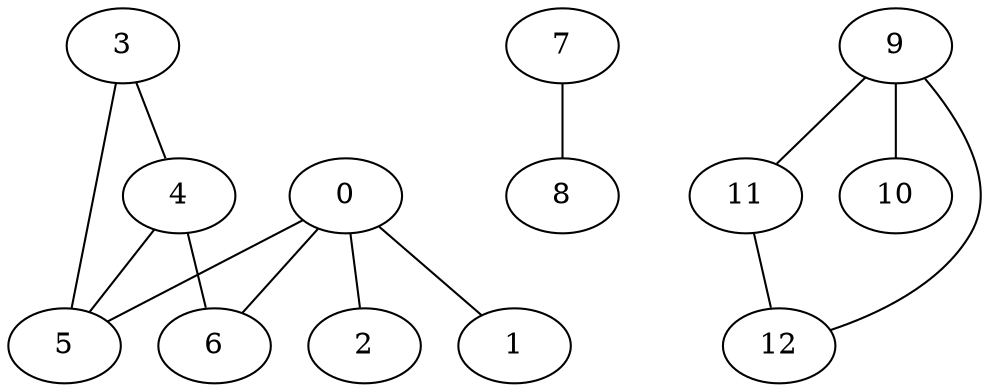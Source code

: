 strict graph g {
	0 -- 6;
	0 -- 2;
	0 -- 1;
	0 -- 5;
	1 -- 0;
	2 -- 0;
	3 -- 5;
	3 -- 4;
	4 -- 5;
	4 -- 6;
	4 -- 3;
	5 -- 3;
	5 -- 4;
	5 -- 0;
	6 -- 0;
	6 -- 4;
	7 -- 8;
	8 -- 7;
	9 -- 11;
	9 -- 10;
	9 -- 12;
	10 -- 9;
	11 -- 9;
	11 -- 12;
	12 -- 11;
	12 -- 9;
}